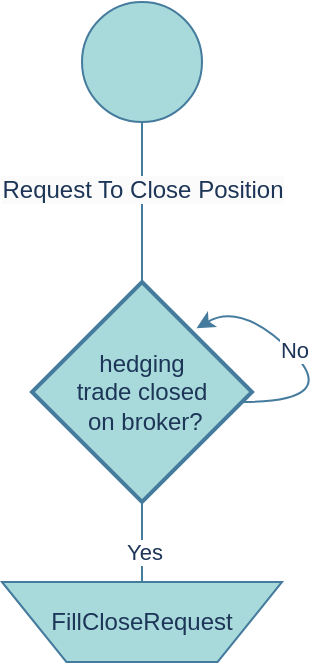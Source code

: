 <mxfile version="21.6.8" type="device">
  <diagram name="Page-1" id="wWqwwifFfsNHNuvsCEie">
    <mxGraphModel dx="830" dy="334" grid="1" gridSize="10" guides="1" tooltips="1" connect="1" arrows="1" fold="1" page="1" pageScale="1" pageWidth="850" pageHeight="1100" math="0" shadow="0">
      <root>
        <mxCell id="0" />
        <mxCell id="1" parent="0" />
        <mxCell id="5txSVvPuSfDulsBlslJT-1" value="" style="verticalLabelPosition=bottom;verticalAlign=top;html=1;shape=mxgraph.flowchart.on-page_reference;labelBackgroundColor=none;fillColor=#A8DADC;strokeColor=#457B9D;fontColor=#1D3557;" parent="1" vertex="1">
          <mxGeometry x="400" y="30" width="60" height="60" as="geometry" />
        </mxCell>
        <mxCell id="5txSVvPuSfDulsBlslJT-4" value="&#xa;&lt;span style=&quot;color: rgb(29, 53, 87); font-family: Helvetica; font-size: 12px; font-style: normal; font-variant-ligatures: normal; font-variant-caps: normal; font-weight: 400; letter-spacing: normal; orphans: 2; text-align: center; text-indent: 0px; text-transform: none; widows: 2; word-spacing: 0px; -webkit-text-stroke-width: 0px; background-color: rgb(251, 251, 251); text-decoration-thickness: initial; text-decoration-style: initial; text-decoration-color: initial; float: none; display: inline !important;&quot;&gt;Request To Close Position&lt;/span&gt;&#xa;&#xa;" style="endArrow=none;html=1;rounded=0;exitX=0.5;exitY=0;exitDx=0;exitDy=0;exitPerimeter=0;labelBackgroundColor=none;strokeColor=#457B9D;fontColor=default;" parent="1" edge="1">
          <mxGeometry width="50" height="50" relative="1" as="geometry">
            <mxPoint x="430" y="170" as="sourcePoint" />
            <mxPoint x="430" y="90" as="targetPoint" />
          </mxGeometry>
        </mxCell>
        <mxCell id="5txSVvPuSfDulsBlslJT-26" value="hedging &lt;br&gt;trade closed&lt;br&gt;&amp;nbsp;on broker?" style="strokeWidth=2;html=1;shape=mxgraph.flowchart.decision;whiteSpace=wrap;fillColor=#A8DADC;strokeColor=#457B9D;labelBackgroundColor=none;fontColor=#1D3557;" parent="1" vertex="1">
          <mxGeometry x="375" y="170" width="110" height="110" as="geometry" />
        </mxCell>
        <mxCell id="5txSVvPuSfDulsBlslJT-27" value="" style="curved=1;endArrow=classic;html=1;rounded=0;strokeColor=#457B9D;fontColor=#1D3557;fillColor=#A8DADC;entryX=0.748;entryY=0.21;entryDx=0;entryDy=0;entryPerimeter=0;" parent="1" target="5txSVvPuSfDulsBlslJT-26" edge="1">
          <mxGeometry width="50" height="50" relative="1" as="geometry">
            <mxPoint x="480" y="230" as="sourcePoint" />
            <mxPoint x="530" y="180" as="targetPoint" />
            <Array as="points">
              <mxPoint x="530" y="230" />
              <mxPoint x="480" y="180" />
            </Array>
          </mxGeometry>
        </mxCell>
        <mxCell id="5txSVvPuSfDulsBlslJT-28" value="No" style="edgeLabel;html=1;align=center;verticalAlign=middle;resizable=0;points=[];fontColor=#1D3557;" parent="5txSVvPuSfDulsBlslJT-27" vertex="1" connectable="0">
          <mxGeometry x="0.166" y="-1" relative="1" as="geometry">
            <mxPoint as="offset" />
          </mxGeometry>
        </mxCell>
        <mxCell id="5txSVvPuSfDulsBlslJT-29" value="" style="endArrow=none;html=1;rounded=0;labelBackgroundColor=none;strokeColor=#457B9D;fontColor=default;" parent="1" edge="1">
          <mxGeometry width="50" height="50" relative="1" as="geometry">
            <mxPoint x="430" y="280" as="sourcePoint" />
            <mxPoint x="430" y="320" as="targetPoint" />
          </mxGeometry>
        </mxCell>
        <mxCell id="5txSVvPuSfDulsBlslJT-30" value="Yes" style="edgeLabel;html=1;align=center;verticalAlign=middle;resizable=0;points=[];fontColor=#1D3557;" parent="5txSVvPuSfDulsBlslJT-29" vertex="1" connectable="0">
          <mxGeometry x="0.243" y="1" relative="1" as="geometry">
            <mxPoint as="offset" />
          </mxGeometry>
        </mxCell>
        <mxCell id="5txSVvPuSfDulsBlslJT-31" value="FillCloseRequest" style="verticalLabelPosition=middle;verticalAlign=middle;html=1;shape=trapezoid;perimeter=trapezoidPerimeter;whiteSpace=wrap;size=0.23;arcSize=10;flipV=1;labelPosition=center;align=center;strokeColor=#457B9D;fontColor=#1D3557;fillColor=#A8DADC;" parent="1" vertex="1">
          <mxGeometry x="360" y="320" width="140" height="40" as="geometry" />
        </mxCell>
      </root>
    </mxGraphModel>
  </diagram>
</mxfile>
